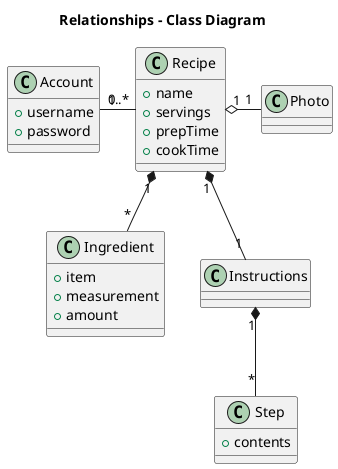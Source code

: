 @startuml

title Relationships - Class Diagram

class Recipe {
  +name
  +servings
  +prepTime
  +cookTime
}
class Account{
  +username
  +password
}
class Photo
class Ingredient{
  +item
  +measurement
  +amount
}
class Instructions
class Step{
  +contents
}

Recipe "1" *-down- "*" Ingredient
Recipe "1" *-down- "1" Instructions
Recipe "0..*" -left- "1" Account
Recipe "1" o-right- "1" Photo
Instructions "1" *-down- "*" Step

@enduml
